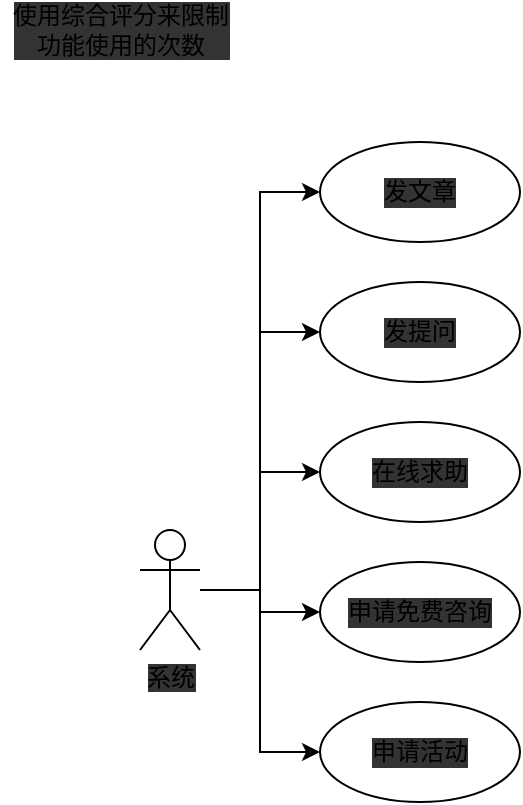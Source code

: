 <mxfile version="13.1.3">
    <diagram id="6hGFLwfOUW9BJ-s0fimq" name="Page-1">
        <mxGraphModel dx="1378" dy="860" grid="1" gridSize="10" guides="1" tooltips="1" connect="1" arrows="1" fold="1" page="1" pageScale="1" pageWidth="827" pageHeight="1169" math="0" shadow="0">
            <root>
                <mxCell id="0"/>
                <mxCell id="1" parent="0"/>
                <mxCell id="9" style="edgeStyle=orthogonalEdgeStyle;rounded=0;orthogonalLoop=1;jettySize=auto;html=1;entryX=0;entryY=0.5;entryDx=0;entryDy=0;" edge="1" parent="1" source="2" target="3">
                    <mxGeometry relative="1" as="geometry"/>
                </mxCell>
                <mxCell id="10" style="edgeStyle=orthogonalEdgeStyle;rounded=0;orthogonalLoop=1;jettySize=auto;html=1;entryX=0;entryY=0.5;entryDx=0;entryDy=0;" edge="1" parent="1" source="2" target="4">
                    <mxGeometry relative="1" as="geometry"/>
                </mxCell>
                <mxCell id="11" style="edgeStyle=orthogonalEdgeStyle;rounded=0;orthogonalLoop=1;jettySize=auto;html=1;entryX=0;entryY=0.5;entryDx=0;entryDy=0;" edge="1" parent="1" source="2" target="6">
                    <mxGeometry relative="1" as="geometry"/>
                </mxCell>
                <mxCell id="12" style="edgeStyle=orthogonalEdgeStyle;rounded=0;orthogonalLoop=1;jettySize=auto;html=1;entryX=0;entryY=0.5;entryDx=0;entryDy=0;" edge="1" parent="1" source="2" target="7">
                    <mxGeometry relative="1" as="geometry"/>
                </mxCell>
                <mxCell id="13" style="edgeStyle=orthogonalEdgeStyle;rounded=0;orthogonalLoop=1;jettySize=auto;html=1;entryX=0;entryY=0.5;entryDx=0;entryDy=0;" edge="1" parent="1" source="2" target="8">
                    <mxGeometry relative="1" as="geometry"/>
                </mxCell>
                <mxCell id="2" value="系统" style="shape=umlActor;verticalLabelPosition=bottom;labelBackgroundColor=#333333;verticalAlign=top;html=1;outlineConnect=0;" vertex="1" parent="1">
                    <mxGeometry x="80" y="300" width="30" height="60" as="geometry"/>
                </mxCell>
                <mxCell id="3" value="发文章" style="ellipse;whiteSpace=wrap;html=1;labelBackgroundColor=#333333;" vertex="1" parent="1">
                    <mxGeometry x="170" y="106" width="100" height="50" as="geometry"/>
                </mxCell>
                <mxCell id="4" value="发提问" style="ellipse;whiteSpace=wrap;html=1;labelBackgroundColor=#333333;" vertex="1" parent="1">
                    <mxGeometry x="170" y="176" width="100" height="50" as="geometry"/>
                </mxCell>
                <mxCell id="5" value="使用综合评分来限制&lt;br&gt;功能使用的次数" style="text;html=1;resizable=0;autosize=1;align=center;verticalAlign=middle;points=[];fillColor=none;strokeColor=none;rounded=0;labelBackgroundColor=#333333;" vertex="1" parent="1">
                    <mxGeometry x="10" y="35" width="120" height="30" as="geometry"/>
                </mxCell>
                <mxCell id="6" value="在线求助" style="ellipse;whiteSpace=wrap;html=1;labelBackgroundColor=#333333;" vertex="1" parent="1">
                    <mxGeometry x="170" y="246" width="100" height="50" as="geometry"/>
                </mxCell>
                <mxCell id="7" value="申请免费咨询" style="ellipse;whiteSpace=wrap;html=1;labelBackgroundColor=#333333;" vertex="1" parent="1">
                    <mxGeometry x="170" y="316" width="100" height="50" as="geometry"/>
                </mxCell>
                <mxCell id="8" value="申请活动" style="ellipse;whiteSpace=wrap;html=1;labelBackgroundColor=#333333;" vertex="1" parent="1">
                    <mxGeometry x="170" y="386" width="100" height="50" as="geometry"/>
                </mxCell>
            </root>
        </mxGraphModel>
    </diagram>
</mxfile>